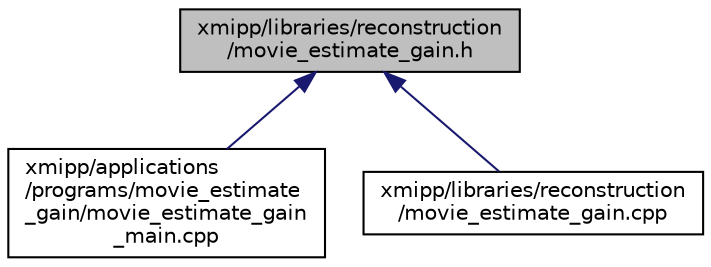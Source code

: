 digraph "xmipp/libraries/reconstruction/movie_estimate_gain.h"
{
  edge [fontname="Helvetica",fontsize="10",labelfontname="Helvetica",labelfontsize="10"];
  node [fontname="Helvetica",fontsize="10",shape=record];
  Node69 [label="xmipp/libraries/reconstruction\l/movie_estimate_gain.h",height=0.2,width=0.4,color="black", fillcolor="grey75", style="filled", fontcolor="black"];
  Node69 -> Node70 [dir="back",color="midnightblue",fontsize="10",style="solid",fontname="Helvetica"];
  Node70 [label="xmipp/applications\l/programs/movie_estimate\l_gain/movie_estimate_gain\l_main.cpp",height=0.2,width=0.4,color="black", fillcolor="white", style="filled",URL="$movie__estimate__gain__main_8cpp.html"];
  Node69 -> Node71 [dir="back",color="midnightblue",fontsize="10",style="solid",fontname="Helvetica"];
  Node71 [label="xmipp/libraries/reconstruction\l/movie_estimate_gain.cpp",height=0.2,width=0.4,color="black", fillcolor="white", style="filled",URL="$movie__estimate__gain_8cpp.html"];
}
